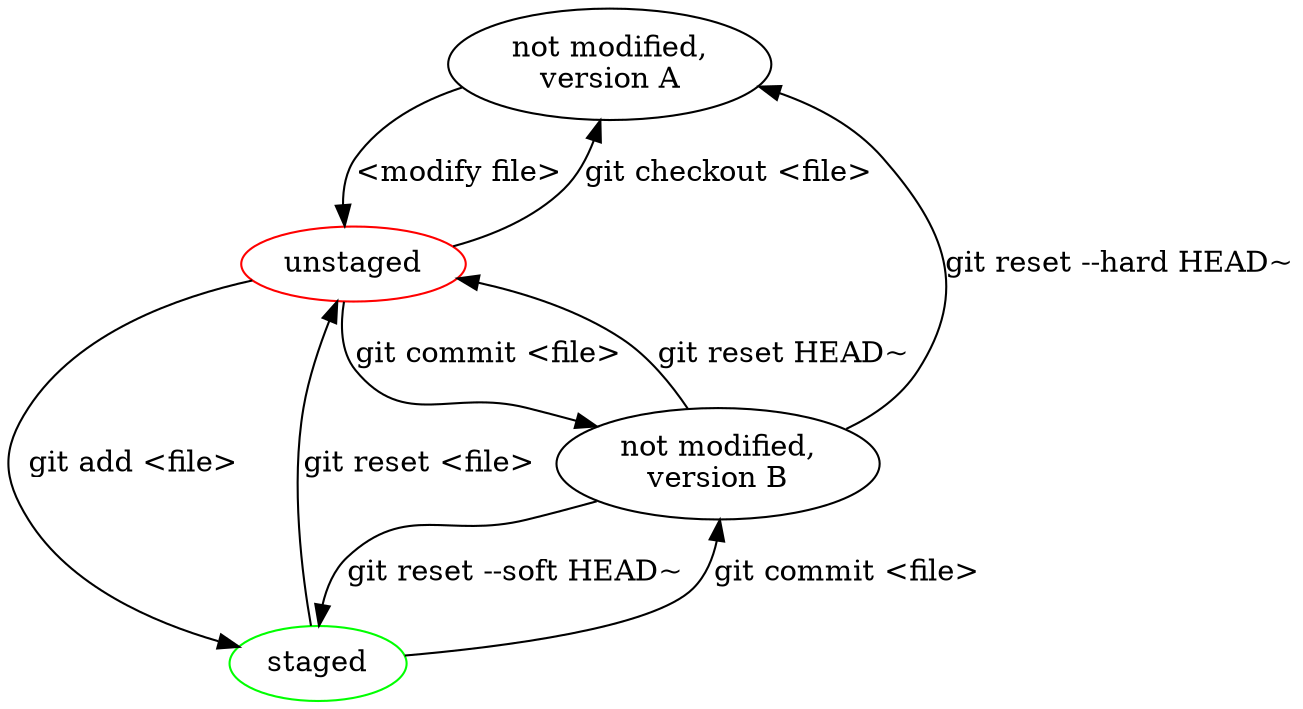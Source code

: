 // dot staging.dot -T jpg -O
digraph staging {
  a [label="not modified,\nversion A"];
  b [label="unstaged",color=red];
  c [label="staged",color=green];
  d [label="not modified,\nversion B"]

  a -> b [label="<modify file>"];
  b -> c [label="git add <file>"];
  b -> d [label="git commit <file>"]
  c -> d [label="git commit <file>"]

  c -> b [label="git reset <file>"]
  b -> a [label="git checkout <file>"]

  d -> c [label="git reset --soft HEAD~"]
  d -> b [label="git reset HEAD~"]
  d -> a [label="git reset --hard HEAD~"]
}

